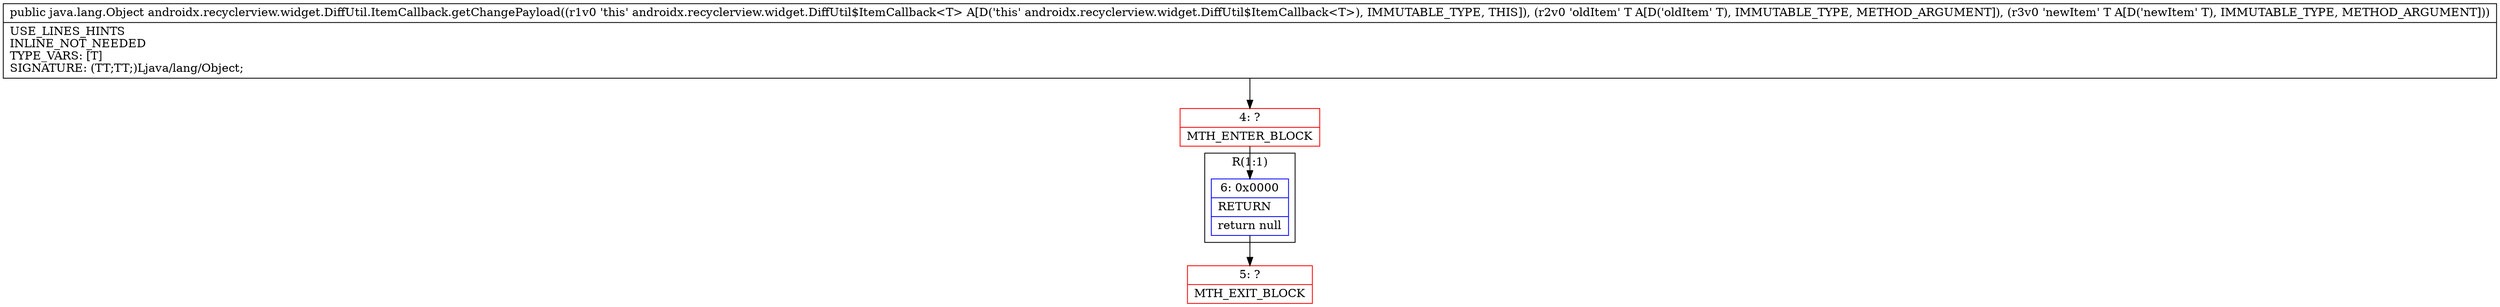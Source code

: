 digraph "CFG forandroidx.recyclerview.widget.DiffUtil.ItemCallback.getChangePayload(Ljava\/lang\/Object;Ljava\/lang\/Object;)Ljava\/lang\/Object;" {
subgraph cluster_Region_181611860 {
label = "R(1:1)";
node [shape=record,color=blue];
Node_6 [shape=record,label="{6\:\ 0x0000|RETURN\l|return null\l}"];
}
Node_4 [shape=record,color=red,label="{4\:\ ?|MTH_ENTER_BLOCK\l}"];
Node_5 [shape=record,color=red,label="{5\:\ ?|MTH_EXIT_BLOCK\l}"];
MethodNode[shape=record,label="{public java.lang.Object androidx.recyclerview.widget.DiffUtil.ItemCallback.getChangePayload((r1v0 'this' androidx.recyclerview.widget.DiffUtil$ItemCallback\<T\> A[D('this' androidx.recyclerview.widget.DiffUtil$ItemCallback\<T\>), IMMUTABLE_TYPE, THIS]), (r2v0 'oldItem' T A[D('oldItem' T), IMMUTABLE_TYPE, METHOD_ARGUMENT]), (r3v0 'newItem' T A[D('newItem' T), IMMUTABLE_TYPE, METHOD_ARGUMENT]))  | USE_LINES_HINTS\lINLINE_NOT_NEEDED\lTYPE_VARS: [T]\lSIGNATURE: (TT;TT;)Ljava\/lang\/Object;\l}"];
MethodNode -> Node_4;Node_6 -> Node_5;
Node_4 -> Node_6;
}

